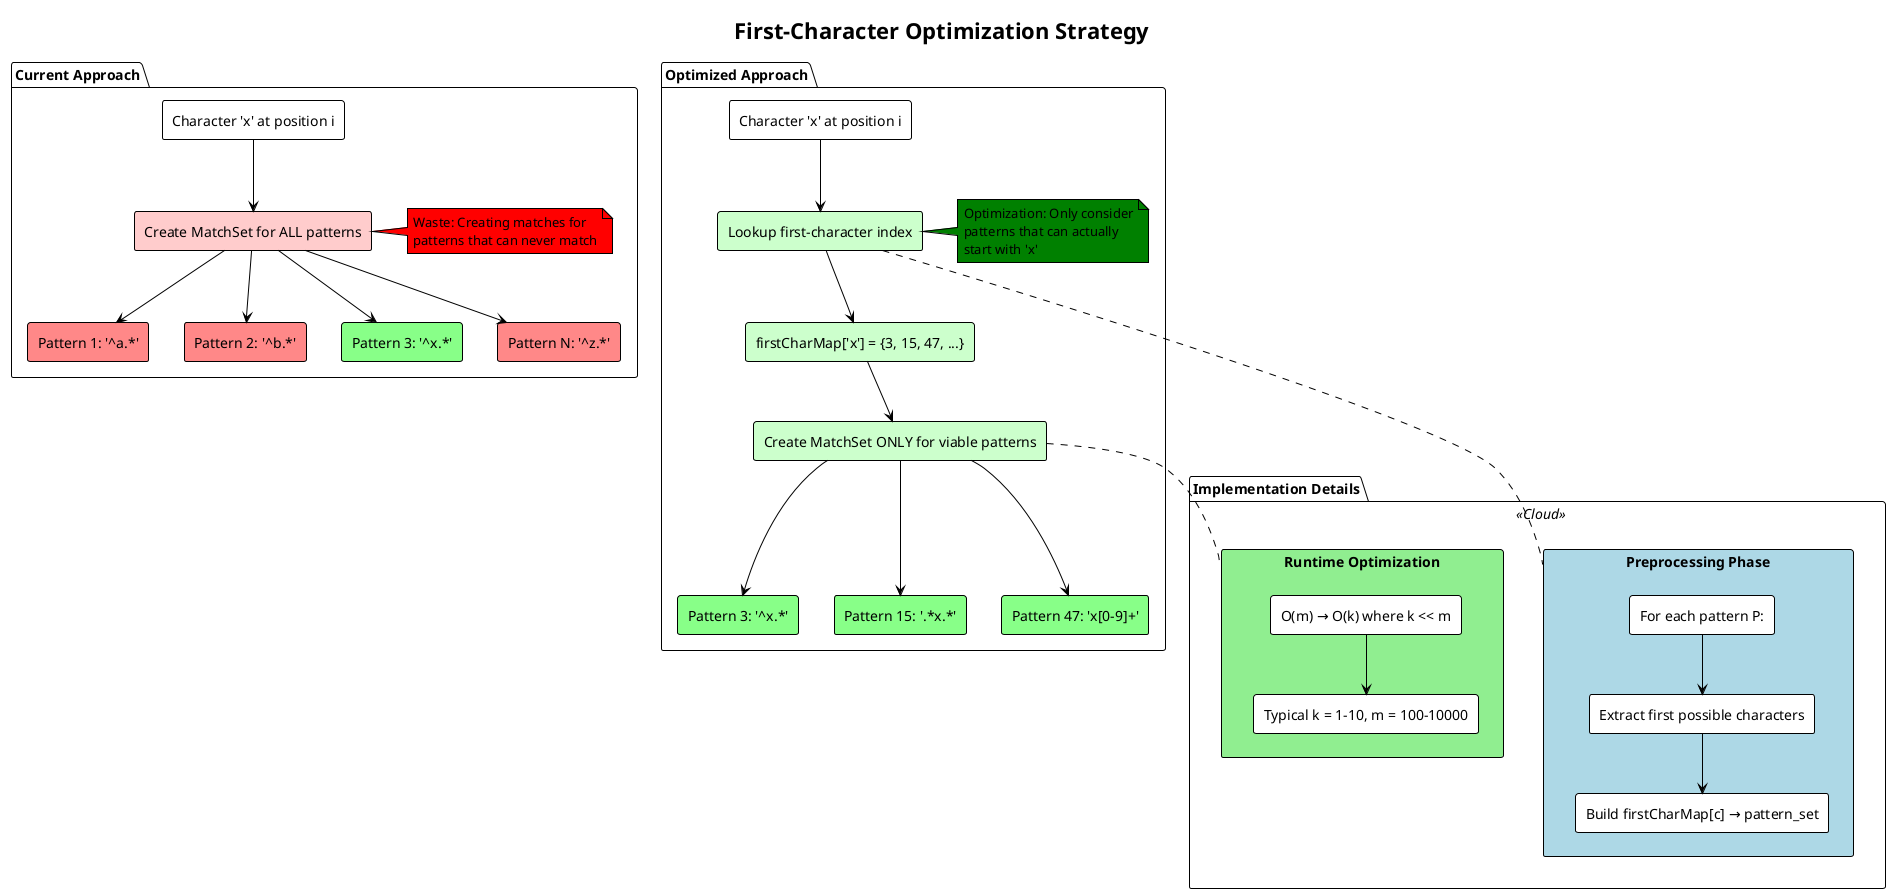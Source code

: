 @startuml
!theme plain
title First-Character Optimization Strategy

package "Current Approach" {
  rectangle "Character 'x' at position i" as char1
  rectangle "Create MatchSet for ALL patterns" as all1 #ffcccc
  rectangle "Pattern 1: '^a.*'" as p1_1 #ff8888
  rectangle "Pattern 2: '^b.*'" as p2_1 #ff8888
  rectangle "Pattern 3: '^x.*'" as p3_1 #88ff88
  rectangle "Pattern N: '^z.*'" as pn_1 #ff8888
  
  char1 --> all1
  all1 --> p1_1
  all1 --> p2_1
  all1 --> p3_1
  all1 --> pn_1
  
  note right of all1 #red
    Waste: Creating matches for
    patterns that can never match
    'x' at this position
  end note
}

package "Optimized Approach" {
  rectangle "Character 'x' at position i" as char2
  rectangle "Lookup first-character index" as lookup #ccffcc
  rectangle "firstCharMap['x'] = {3, 15, 47, ...}" as map #ccffcc
  rectangle "Create MatchSet ONLY for viable patterns" as viable #ccffcc
  rectangle "Pattern 3: '^x.*'" as p3_2 #88ff88
  rectangle "Pattern 15: '.*x.*'" as p15_2 #88ff88
  rectangle "Pattern 47: 'x[0-9]+'" as p47_2 #88ff88
  
  char2 --> lookup
  lookup --> map
  map --> viable
  viable --> p3_2
  viable --> p15_2
  viable --> p47_2
  
  note right of lookup #green
    Optimization: Only consider
    patterns that can actually
    start with 'x'
  end note
}

package "Implementation Details" <<Cloud>> {
  rectangle "Preprocessing Phase" as prep #lightblue {
    rectangle "For each pattern P:" as foreach
    rectangle "Extract first possible characters" as extract
    rectangle "Build firstCharMap[c] → pattern_set" as build
    foreach --> extract
    extract --> build
  }
  
  rectangle "Runtime Optimization" as runtime #lightgreen {
    rectangle "O(m) → O(k) where k << m" as complexity
    rectangle "Typical k = 1-10, m = 100-10000" as typical
    complexity --> typical
  }
}

lookup .. prep
viable .. runtime

@enduml